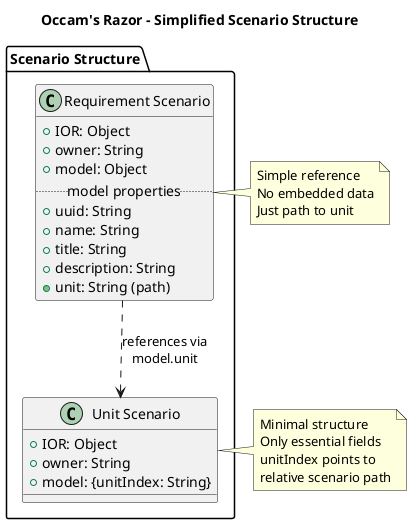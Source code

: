 @startuml SimplifiedScenarioStructure
!define RECTANGLE class

title Occam's Razor - Simplified Scenario Structure

package "Scenario Structure" {
  RECTANGLE "Unit Scenario" {
    + IOR: Object
    + owner: String
    + model: {unitIndex: String}
  }
  
  RECTANGLE "Requirement Scenario" {
    + IOR: Object
    + owner: String
    + model: Object
    .. model properties ..
    + uuid: String
    + name: String
    + title: String
    + description: String
    + unit: String (path)
  }
}

"Requirement Scenario" ..> "Unit Scenario" : references via\nmodel.unit

note right of "Unit Scenario"
  Minimal structure
  Only essential fields
  unitIndex points to
  relative scenario path
end note

note left of "Requirement Scenario"
  Simple reference
  No embedded data
  Just path to unit
end note

@enduml